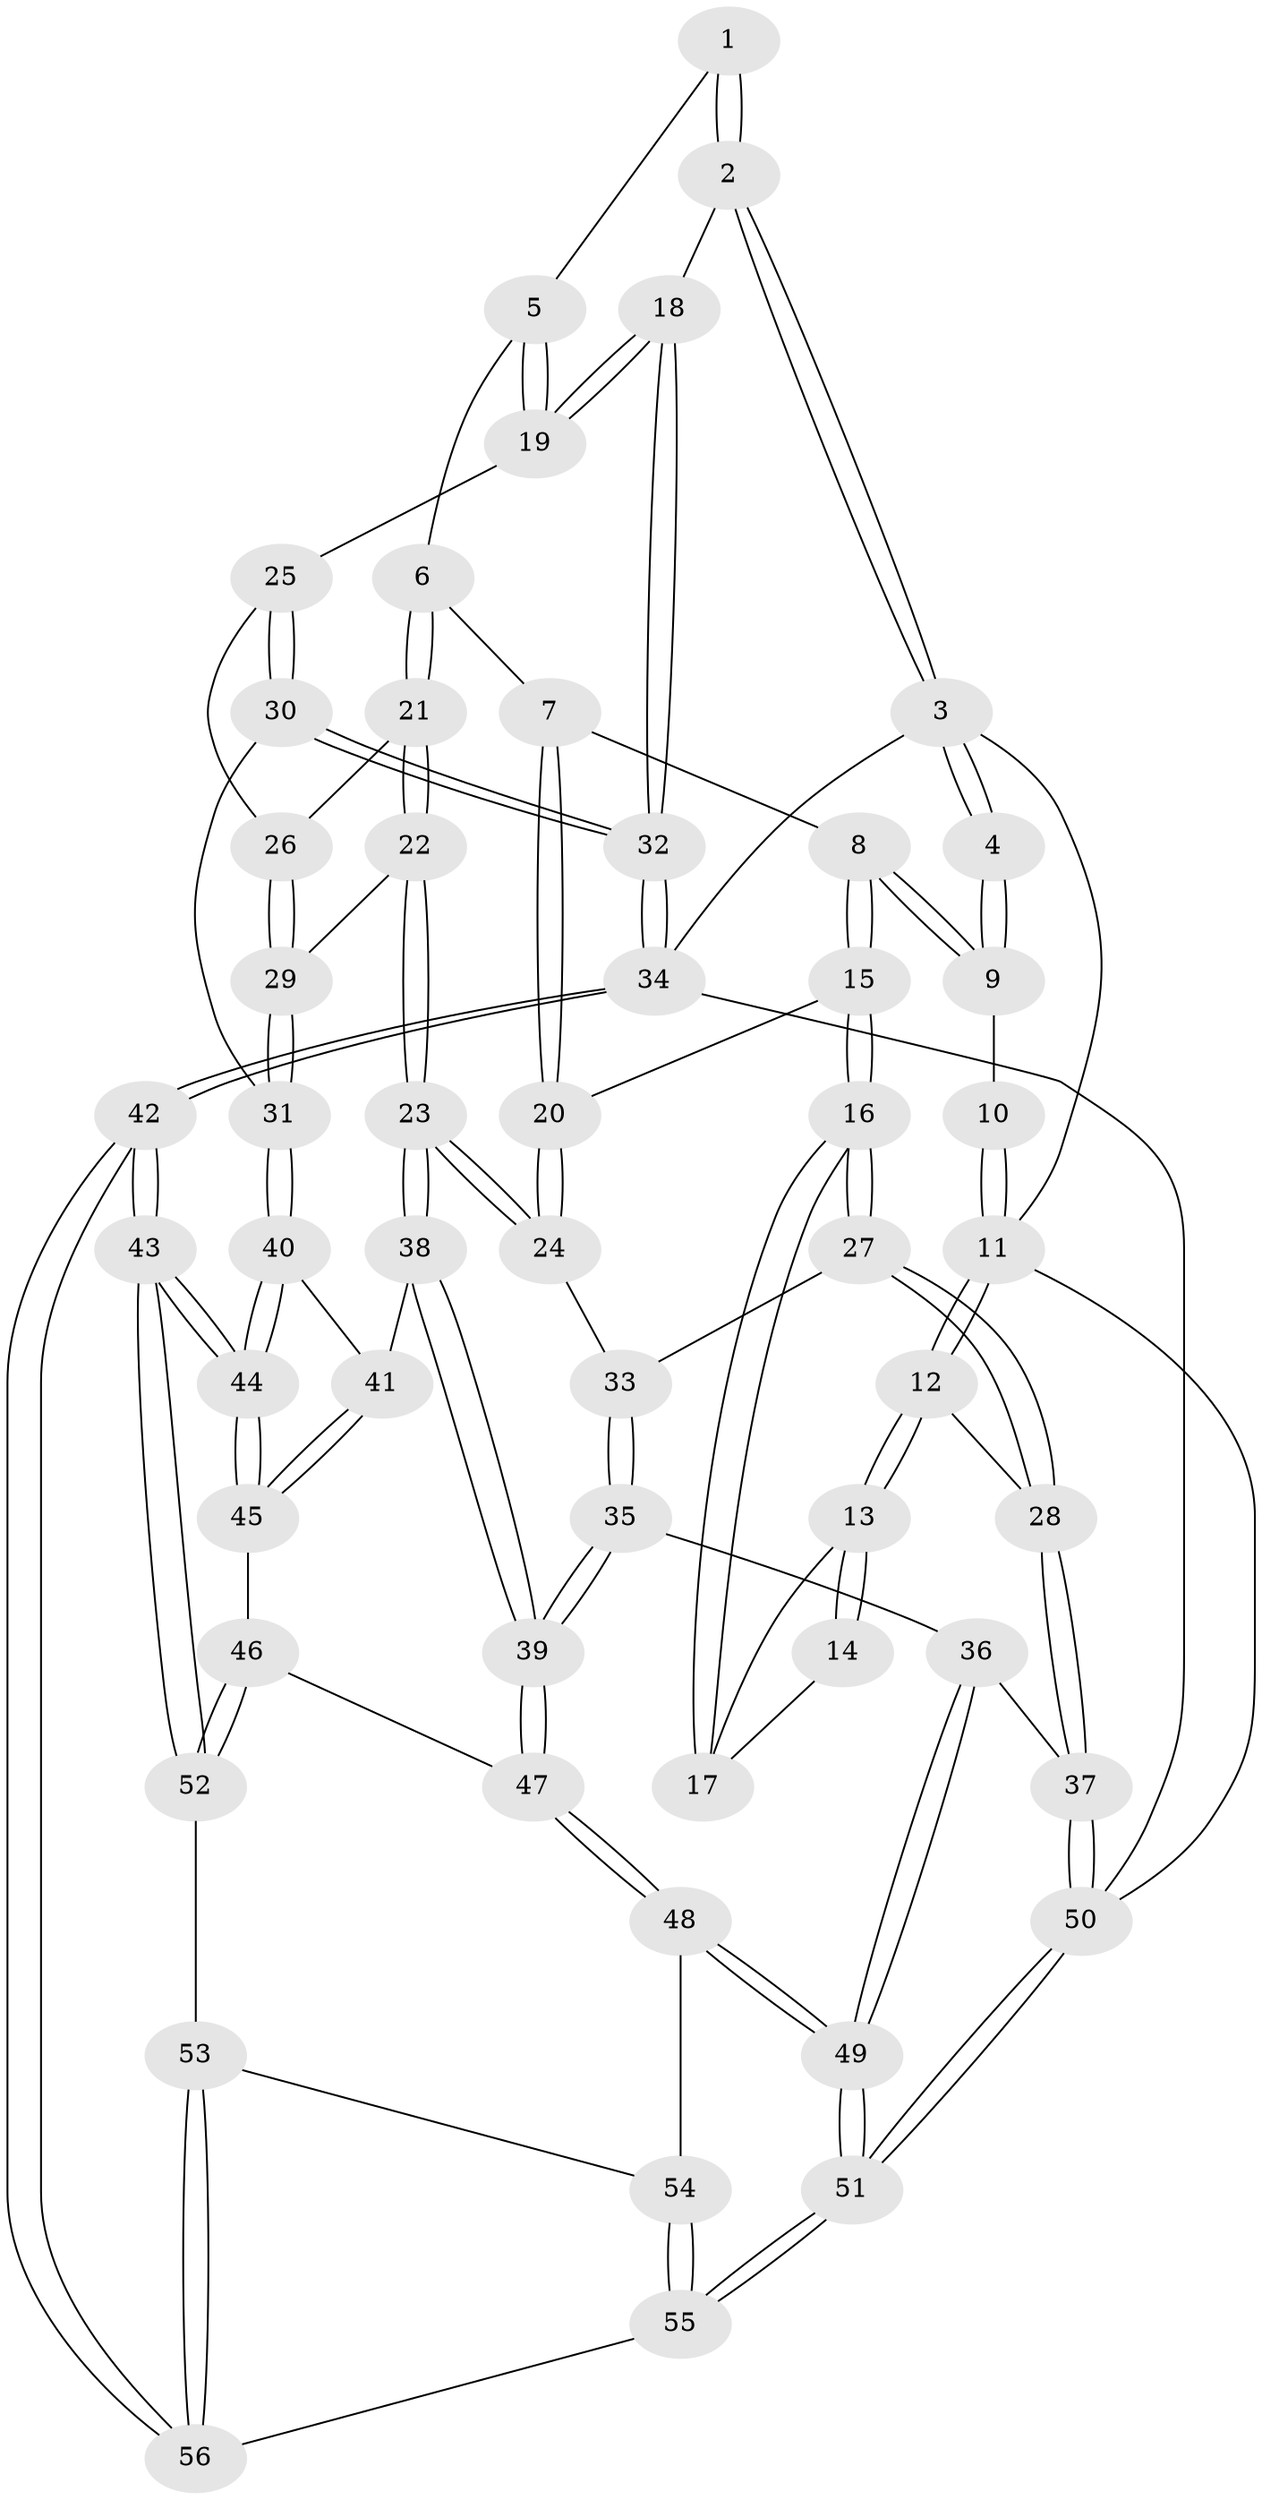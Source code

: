 // Generated by graph-tools (version 1.1) at 2025/38/03/09/25 02:38:40]
// undirected, 56 vertices, 137 edges
graph export_dot {
graph [start="1"]
  node [color=gray90,style=filled];
  1 [pos="+0.8522221820015038+0.06755053703359684"];
  2 [pos="+1+0"];
  3 [pos="+1+0"];
  4 [pos="+0.598236677334153+0"];
  5 [pos="+0.8304650824296722+0.14566661362155617"];
  6 [pos="+0.6876509074823609+0.2300799140496998"];
  7 [pos="+0.6408143436698793+0.1807282464713"];
  8 [pos="+0.4858358900969417+0"];
  9 [pos="+0.484807962125948+0"];
  10 [pos="+0.23320854944954283+0"];
  11 [pos="+0+0"];
  12 [pos="+0+0.2509518234288752"];
  13 [pos="+0+0.20885584124954723"];
  14 [pos="+0.13111254086153531+0.060091769758873266"];
  15 [pos="+0.29942155346318927+0.286276193691286"];
  16 [pos="+0.21692779772258486+0.3319482728624446"];
  17 [pos="+0.1333893861263019+0.16061445446699846"];
  18 [pos="+1+0.13457004445155352"];
  19 [pos="+1+0.18946851347820973"];
  20 [pos="+0.43865089103715343+0.36691627401848226"];
  21 [pos="+0.6881563232958406+0.23127748443107088"];
  22 [pos="+0.6321724739930958+0.4746443399554871"];
  23 [pos="+0.5863583751956964+0.49735903809413906"];
  24 [pos="+0.48473672480577273+0.43743971233165957"];
  25 [pos="+0.8910166808620752+0.3248095188408885"];
  26 [pos="+0.8839000969687112+0.3245617090334922"];
  27 [pos="+0.18930076909413662+0.36625708597596407"];
  28 [pos="+0+0.48164802003160884"];
  29 [pos="+0.7537872560198509+0.5232351861171519"];
  30 [pos="+0.9773123535340639+0.5873074723209303"];
  31 [pos="+0.8397897200209525+0.6080194055739779"];
  32 [pos="+1+0.6381877607088439"];
  33 [pos="+0.3145508332605021+0.5373143389733607"];
  34 [pos="+1+1"];
  35 [pos="+0.3287872617113203+0.6229920851658614"];
  36 [pos="+0.14978799089931147+0.6851996952823725"];
  37 [pos="+0+0.523880563465448"];
  38 [pos="+0.5401169611050787+0.6140192371768367"];
  39 [pos="+0.4086442395536374+0.680975085532377"];
  40 [pos="+0.7924721837642363+0.6974188153884997"];
  41 [pos="+0.5933035835987582+0.6750674549852983"];
  42 [pos="+0.9396920820302568+1"];
  43 [pos="+0.8324098080434441+1"];
  44 [pos="+0.7754552853031302+0.9443490189162643"];
  45 [pos="+0.6192639272938769+0.834401649257215"];
  46 [pos="+0.45257411551313326+0.8392382311603307"];
  47 [pos="+0.4012515693818134+0.8101020259264169"];
  48 [pos="+0.36133759707728874+0.8393393655211421"];
  49 [pos="+0.1990093929556177+0.8700970649414222"];
  50 [pos="+0+1"];
  51 [pos="+0+1"];
  52 [pos="+0.4869789554203181+0.9407732906322227"];
  53 [pos="+0.41911999357687796+1"];
  54 [pos="+0.3626512606497148+0.8589421789451924"];
  55 [pos="+0.24401563088601386+1"];
  56 [pos="+0.3974614466821552+1"];
  1 -- 2;
  1 -- 2;
  1 -- 5;
  2 -- 3;
  2 -- 3;
  2 -- 18;
  3 -- 4;
  3 -- 4;
  3 -- 11;
  3 -- 34;
  4 -- 9;
  4 -- 9;
  5 -- 6;
  5 -- 19;
  5 -- 19;
  6 -- 7;
  6 -- 21;
  6 -- 21;
  7 -- 8;
  7 -- 20;
  7 -- 20;
  8 -- 9;
  8 -- 9;
  8 -- 15;
  8 -- 15;
  9 -- 10;
  10 -- 11;
  10 -- 11;
  11 -- 12;
  11 -- 12;
  11 -- 50;
  12 -- 13;
  12 -- 13;
  12 -- 28;
  13 -- 14;
  13 -- 14;
  13 -- 17;
  14 -- 17;
  15 -- 16;
  15 -- 16;
  15 -- 20;
  16 -- 17;
  16 -- 17;
  16 -- 27;
  16 -- 27;
  18 -- 19;
  18 -- 19;
  18 -- 32;
  18 -- 32;
  19 -- 25;
  20 -- 24;
  20 -- 24;
  21 -- 22;
  21 -- 22;
  21 -- 26;
  22 -- 23;
  22 -- 23;
  22 -- 29;
  23 -- 24;
  23 -- 24;
  23 -- 38;
  23 -- 38;
  24 -- 33;
  25 -- 26;
  25 -- 30;
  25 -- 30;
  26 -- 29;
  26 -- 29;
  27 -- 28;
  27 -- 28;
  27 -- 33;
  28 -- 37;
  28 -- 37;
  29 -- 31;
  29 -- 31;
  30 -- 31;
  30 -- 32;
  30 -- 32;
  31 -- 40;
  31 -- 40;
  32 -- 34;
  32 -- 34;
  33 -- 35;
  33 -- 35;
  34 -- 42;
  34 -- 42;
  34 -- 50;
  35 -- 36;
  35 -- 39;
  35 -- 39;
  36 -- 37;
  36 -- 49;
  36 -- 49;
  37 -- 50;
  37 -- 50;
  38 -- 39;
  38 -- 39;
  38 -- 41;
  39 -- 47;
  39 -- 47;
  40 -- 41;
  40 -- 44;
  40 -- 44;
  41 -- 45;
  41 -- 45;
  42 -- 43;
  42 -- 43;
  42 -- 56;
  42 -- 56;
  43 -- 44;
  43 -- 44;
  43 -- 52;
  43 -- 52;
  44 -- 45;
  44 -- 45;
  45 -- 46;
  46 -- 47;
  46 -- 52;
  46 -- 52;
  47 -- 48;
  47 -- 48;
  48 -- 49;
  48 -- 49;
  48 -- 54;
  49 -- 51;
  49 -- 51;
  50 -- 51;
  50 -- 51;
  51 -- 55;
  51 -- 55;
  52 -- 53;
  53 -- 54;
  53 -- 56;
  53 -- 56;
  54 -- 55;
  54 -- 55;
  55 -- 56;
}
